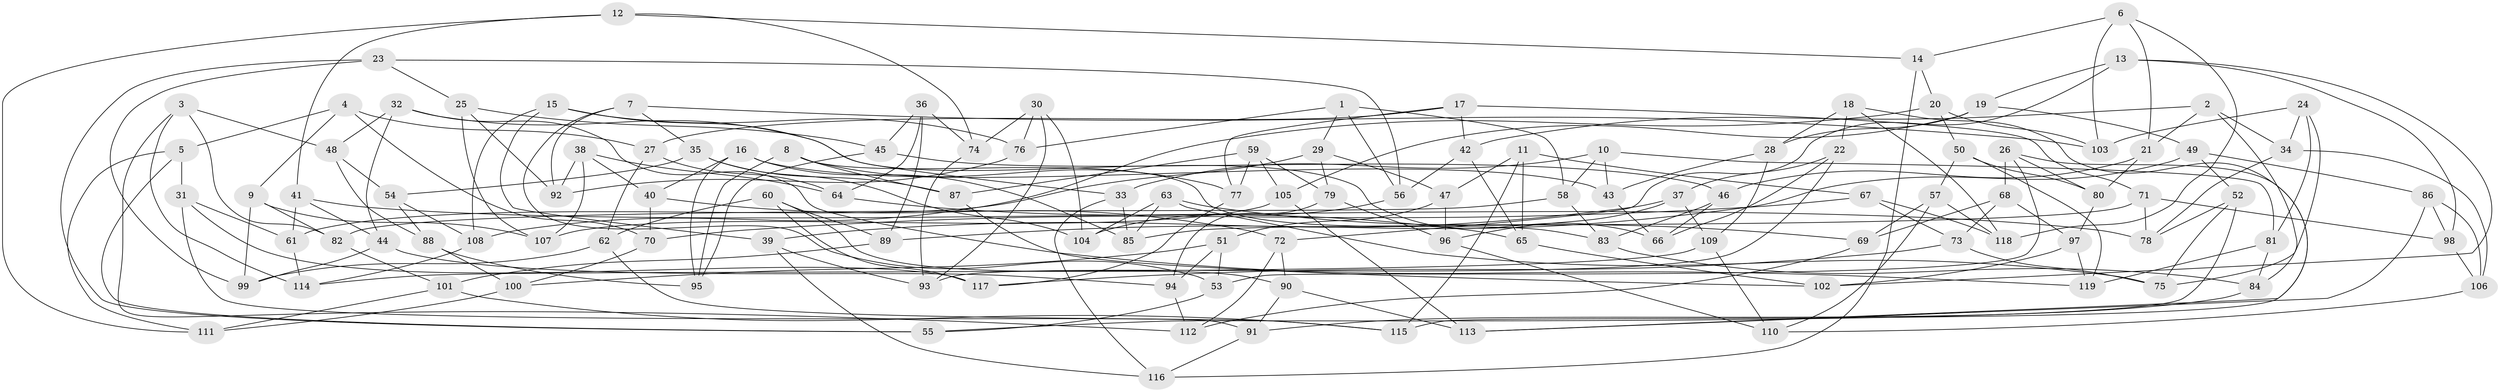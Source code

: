 // coarse degree distribution, {6: 0.56, 4: 0.41333333333333333, 5: 0.02666666666666667}
// Generated by graph-tools (version 1.1) at 2025/24/03/03/25 07:24:24]
// undirected, 119 vertices, 238 edges
graph export_dot {
graph [start="1"]
  node [color=gray90,style=filled];
  1;
  2;
  3;
  4;
  5;
  6;
  7;
  8;
  9;
  10;
  11;
  12;
  13;
  14;
  15;
  16;
  17;
  18;
  19;
  20;
  21;
  22;
  23;
  24;
  25;
  26;
  27;
  28;
  29;
  30;
  31;
  32;
  33;
  34;
  35;
  36;
  37;
  38;
  39;
  40;
  41;
  42;
  43;
  44;
  45;
  46;
  47;
  48;
  49;
  50;
  51;
  52;
  53;
  54;
  55;
  56;
  57;
  58;
  59;
  60;
  61;
  62;
  63;
  64;
  65;
  66;
  67;
  68;
  69;
  70;
  71;
  72;
  73;
  74;
  75;
  76;
  77;
  78;
  79;
  80;
  81;
  82;
  83;
  84;
  85;
  86;
  87;
  88;
  89;
  90;
  91;
  92;
  93;
  94;
  95;
  96;
  97;
  98;
  99;
  100;
  101;
  102;
  103;
  104;
  105;
  106;
  107;
  108;
  109;
  110;
  111;
  112;
  113;
  114;
  115;
  116;
  117;
  118;
  119;
  1 -- 58;
  1 -- 29;
  1 -- 56;
  1 -- 76;
  2 -- 42;
  2 -- 34;
  2 -- 84;
  2 -- 21;
  3 -- 114;
  3 -- 48;
  3 -- 112;
  3 -- 82;
  4 -- 70;
  4 -- 9;
  4 -- 27;
  4 -- 5;
  5 -- 31;
  5 -- 55;
  5 -- 111;
  6 -- 21;
  6 -- 14;
  6 -- 103;
  6 -- 118;
  7 -- 35;
  7 -- 53;
  7 -- 92;
  7 -- 103;
  8 -- 83;
  8 -- 77;
  8 -- 95;
  8 -- 87;
  9 -- 99;
  9 -- 107;
  9 -- 82;
  10 -- 58;
  10 -- 33;
  10 -- 81;
  10 -- 43;
  11 -- 65;
  11 -- 67;
  11 -- 115;
  11 -- 47;
  12 -- 14;
  12 -- 111;
  12 -- 41;
  12 -- 74;
  13 -- 102;
  13 -- 72;
  13 -- 98;
  13 -- 19;
  14 -- 116;
  14 -- 20;
  15 -- 108;
  15 -- 33;
  15 -- 39;
  15 -- 76;
  16 -- 43;
  16 -- 85;
  16 -- 40;
  16 -- 95;
  17 -- 42;
  17 -- 27;
  17 -- 71;
  17 -- 77;
  18 -- 115;
  18 -- 22;
  18 -- 28;
  18 -- 118;
  19 -- 28;
  19 -- 49;
  19 -- 105;
  20 -- 103;
  20 -- 108;
  20 -- 50;
  21 -- 80;
  21 -- 46;
  22 -- 37;
  22 -- 66;
  22 -- 93;
  23 -- 99;
  23 -- 55;
  23 -- 25;
  23 -- 56;
  24 -- 34;
  24 -- 75;
  24 -- 103;
  24 -- 81;
  25 -- 92;
  25 -- 45;
  25 -- 107;
  26 -- 53;
  26 -- 113;
  26 -- 68;
  26 -- 80;
  27 -- 62;
  27 -- 64;
  28 -- 43;
  28 -- 109;
  29 -- 47;
  29 -- 61;
  29 -- 79;
  30 -- 93;
  30 -- 104;
  30 -- 76;
  30 -- 74;
  31 -- 117;
  31 -- 61;
  31 -- 91;
  32 -- 44;
  32 -- 66;
  32 -- 48;
  32 -- 119;
  33 -- 85;
  33 -- 116;
  34 -- 106;
  34 -- 78;
  35 -- 54;
  35 -- 104;
  35 -- 87;
  36 -- 45;
  36 -- 74;
  36 -- 89;
  36 -- 64;
  37 -- 39;
  37 -- 109;
  37 -- 96;
  38 -- 92;
  38 -- 40;
  38 -- 64;
  38 -- 107;
  39 -- 116;
  39 -- 93;
  40 -- 72;
  40 -- 70;
  41 -- 44;
  41 -- 78;
  41 -- 61;
  42 -- 56;
  42 -- 65;
  43 -- 66;
  44 -- 94;
  44 -- 99;
  45 -- 95;
  45 -- 46;
  46 -- 83;
  46 -- 66;
  47 -- 96;
  47 -- 51;
  48 -- 54;
  48 -- 88;
  49 -- 86;
  49 -- 89;
  49 -- 52;
  50 -- 119;
  50 -- 57;
  50 -- 80;
  51 -- 100;
  51 -- 53;
  51 -- 94;
  52 -- 55;
  52 -- 78;
  52 -- 75;
  53 -- 55;
  54 -- 88;
  54 -- 108;
  56 -- 104;
  57 -- 118;
  57 -- 69;
  57 -- 110;
  58 -- 82;
  58 -- 83;
  59 -- 105;
  59 -- 79;
  59 -- 77;
  59 -- 87;
  60 -- 90;
  60 -- 62;
  60 -- 117;
  60 -- 89;
  61 -- 114;
  62 -- 115;
  62 -- 99;
  63 -- 69;
  63 -- 85;
  63 -- 75;
  63 -- 104;
  64 -- 65;
  65 -- 102;
  67 -- 73;
  67 -- 70;
  67 -- 118;
  68 -- 73;
  68 -- 69;
  68 -- 97;
  69 -- 112;
  70 -- 100;
  71 -- 78;
  71 -- 85;
  71 -- 98;
  72 -- 112;
  72 -- 90;
  73 -- 75;
  73 -- 117;
  74 -- 93;
  76 -- 92;
  77 -- 117;
  79 -- 94;
  79 -- 96;
  80 -- 97;
  81 -- 119;
  81 -- 84;
  82 -- 101;
  83 -- 84;
  84 -- 91;
  86 -- 98;
  86 -- 106;
  86 -- 113;
  87 -- 102;
  88 -- 100;
  88 -- 95;
  89 -- 101;
  90 -- 91;
  90 -- 113;
  91 -- 116;
  94 -- 112;
  96 -- 110;
  97 -- 102;
  97 -- 119;
  98 -- 106;
  100 -- 111;
  101 -- 111;
  101 -- 115;
  105 -- 113;
  105 -- 107;
  106 -- 110;
  108 -- 114;
  109 -- 114;
  109 -- 110;
}
